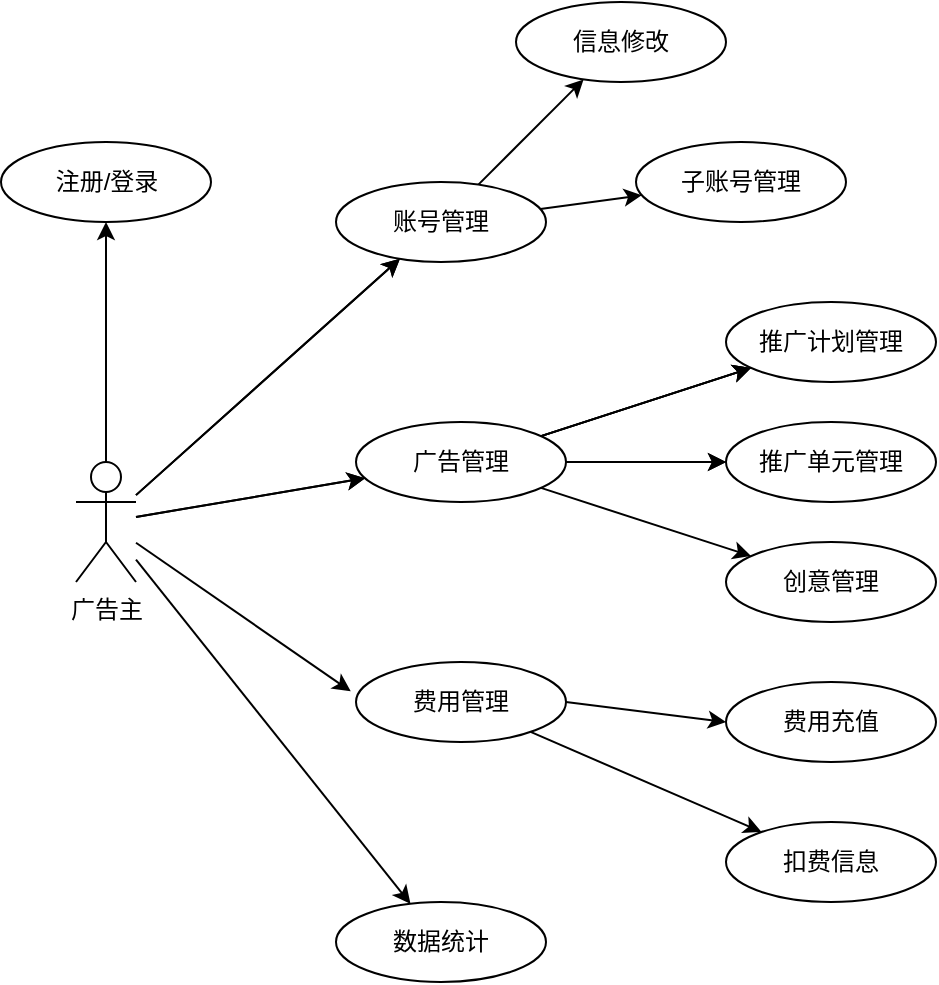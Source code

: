 <mxfile version="16.0.3" type="github">
  <diagram id="FJhuC2eFgf-oeFn7AO8q" name="第 1 页">
    <mxGraphModel dx="981" dy="1682" grid="1" gridSize="10" guides="1" tooltips="1" connect="1" arrows="1" fold="1" page="1" pageScale="1" pageWidth="827" pageHeight="1169" math="0" shadow="0">
      <root>
        <mxCell id="0" />
        <mxCell id="1" parent="0" />
        <mxCell id="cUa09dOFFUTp6RKTz9aB-4" value="" style="rounded=0;orthogonalLoop=1;jettySize=auto;html=1;" parent="1" source="cUa09dOFFUTp6RKTz9aB-1" target="cUa09dOFFUTp6RKTz9aB-3" edge="1">
          <mxGeometry relative="1" as="geometry" />
        </mxCell>
        <mxCell id="cUa09dOFFUTp6RKTz9aB-6" value="" style="edgeStyle=none;rounded=0;orthogonalLoop=1;jettySize=auto;html=1;" parent="1" source="cUa09dOFFUTp6RKTz9aB-1" target="cUa09dOFFUTp6RKTz9aB-3" edge="1">
          <mxGeometry relative="1" as="geometry" />
        </mxCell>
        <mxCell id="cUa09dOFFUTp6RKTz9aB-8" value="" style="edgeStyle=none;rounded=0;orthogonalLoop=1;jettySize=auto;html=1;" parent="1" source="cUa09dOFFUTp6RKTz9aB-1" target="cUa09dOFFUTp6RKTz9aB-7" edge="1">
          <mxGeometry relative="1" as="geometry" />
        </mxCell>
        <mxCell id="zcABNqmIeKitV1Lr5QLJ-26" value="" style="edgeStyle=none;rounded=0;orthogonalLoop=1;jettySize=auto;html=1;" edge="1" parent="1" source="cUa09dOFFUTp6RKTz9aB-1" target="cUa09dOFFUTp6RKTz9aB-7">
          <mxGeometry relative="1" as="geometry" />
        </mxCell>
        <mxCell id="cUa09dOFFUTp6RKTz9aB-1" value="广告主" style="shape=umlActor;verticalLabelPosition=bottom;verticalAlign=top;html=1;" parent="1" vertex="1">
          <mxGeometry x="50" y="190" width="30" height="60" as="geometry" />
        </mxCell>
        <mxCell id="zcABNqmIeKitV1Lr5QLJ-4" value="" style="edgeStyle=none;rounded=0;orthogonalLoop=1;jettySize=auto;html=1;" edge="1" parent="1" source="cUa09dOFFUTp6RKTz9aB-3" target="zcABNqmIeKitV1Lr5QLJ-3">
          <mxGeometry relative="1" as="geometry" />
        </mxCell>
        <mxCell id="zcABNqmIeKitV1Lr5QLJ-6" value="" style="edgeStyle=none;rounded=0;orthogonalLoop=1;jettySize=auto;html=1;" edge="1" parent="1" source="cUa09dOFFUTp6RKTz9aB-3" target="zcABNqmIeKitV1Lr5QLJ-5">
          <mxGeometry relative="1" as="geometry" />
        </mxCell>
        <mxCell id="cUa09dOFFUTp6RKTz9aB-3" value="&lt;span&gt;账号管理&lt;/span&gt;" style="ellipse;whiteSpace=wrap;html=1;verticalAlign=middle;labelPosition=center;verticalLabelPosition=middle;align=center;container=0;" parent="1" vertex="1">
          <mxGeometry x="180" y="50" width="105" height="40" as="geometry" />
        </mxCell>
        <mxCell id="zcABNqmIeKitV1Lr5QLJ-11" value="" style="edgeStyle=none;rounded=0;orthogonalLoop=1;jettySize=auto;html=1;" edge="1" parent="1" source="cUa09dOFFUTp6RKTz9aB-7" target="zcABNqmIeKitV1Lr5QLJ-10">
          <mxGeometry relative="1" as="geometry" />
        </mxCell>
        <mxCell id="zcABNqmIeKitV1Lr5QLJ-12" value="" style="edgeStyle=none;rounded=0;orthogonalLoop=1;jettySize=auto;html=1;" edge="1" parent="1" source="cUa09dOFFUTp6RKTz9aB-7" target="zcABNqmIeKitV1Lr5QLJ-10">
          <mxGeometry relative="1" as="geometry" />
        </mxCell>
        <mxCell id="zcABNqmIeKitV1Lr5QLJ-13" value="" style="edgeStyle=none;rounded=0;orthogonalLoop=1;jettySize=auto;html=1;" edge="1" parent="1" source="cUa09dOFFUTp6RKTz9aB-7" target="zcABNqmIeKitV1Lr5QLJ-10">
          <mxGeometry relative="1" as="geometry" />
        </mxCell>
        <mxCell id="zcABNqmIeKitV1Lr5QLJ-15" value="" style="edgeStyle=none;rounded=0;orthogonalLoop=1;jettySize=auto;html=1;" edge="1" parent="1" source="cUa09dOFFUTp6RKTz9aB-7" target="zcABNqmIeKitV1Lr5QLJ-14">
          <mxGeometry relative="1" as="geometry" />
        </mxCell>
        <mxCell id="zcABNqmIeKitV1Lr5QLJ-16" value="" style="edgeStyle=none;rounded=0;orthogonalLoop=1;jettySize=auto;html=1;" edge="1" parent="1" source="cUa09dOFFUTp6RKTz9aB-7" target="zcABNqmIeKitV1Lr5QLJ-14">
          <mxGeometry relative="1" as="geometry" />
        </mxCell>
        <mxCell id="zcABNqmIeKitV1Lr5QLJ-18" value="" style="edgeStyle=none;rounded=0;orthogonalLoop=1;jettySize=auto;html=1;" edge="1" parent="1" source="cUa09dOFFUTp6RKTz9aB-7" target="zcABNqmIeKitV1Lr5QLJ-17">
          <mxGeometry relative="1" as="geometry" />
        </mxCell>
        <mxCell id="cUa09dOFFUTp6RKTz9aB-7" value="广告管理" style="ellipse;whiteSpace=wrap;html=1;verticalAlign=middle;" parent="1" vertex="1">
          <mxGeometry x="190" y="170" width="105" height="40" as="geometry" />
        </mxCell>
        <mxCell id="zcABNqmIeKitV1Lr5QLJ-37" style="edgeStyle=none;rounded=0;orthogonalLoop=1;jettySize=auto;html=1;exitX=1;exitY=0.5;exitDx=0;exitDy=0;entryX=0;entryY=0.5;entryDx=0;entryDy=0;" edge="1" parent="1" source="cUa09dOFFUTp6RKTz9aB-9" target="zcABNqmIeKitV1Lr5QLJ-35">
          <mxGeometry relative="1" as="geometry" />
        </mxCell>
        <mxCell id="zcABNqmIeKitV1Lr5QLJ-38" style="edgeStyle=none;rounded=0;orthogonalLoop=1;jettySize=auto;html=1;" edge="1" parent="1" source="cUa09dOFFUTp6RKTz9aB-9" target="zcABNqmIeKitV1Lr5QLJ-36">
          <mxGeometry relative="1" as="geometry" />
        </mxCell>
        <mxCell id="cUa09dOFFUTp6RKTz9aB-9" value="费用管理" style="ellipse;whiteSpace=wrap;html=1;verticalAlign=middle;" parent="1" vertex="1">
          <mxGeometry x="190" y="290" width="105" height="40" as="geometry" />
        </mxCell>
        <mxCell id="cUa09dOFFUTp6RKTz9aB-10" value="" style="endArrow=classic;html=1;rounded=0;entryX=-0.025;entryY=0.367;entryDx=0;entryDy=0;entryPerimeter=0;" parent="1" source="cUa09dOFFUTp6RKTz9aB-1" target="cUa09dOFFUTp6RKTz9aB-9" edge="1">
          <mxGeometry width="50" height="50" relative="1" as="geometry">
            <mxPoint x="130" y="180" as="sourcePoint" />
            <mxPoint x="100" y="250" as="targetPoint" />
          </mxGeometry>
        </mxCell>
        <mxCell id="cUa09dOFFUTp6RKTz9aB-11" value="数据统计" style="ellipse;whiteSpace=wrap;html=1;verticalAlign=middle;" parent="1" vertex="1">
          <mxGeometry x="180" y="410" width="105" height="40" as="geometry" />
        </mxCell>
        <mxCell id="cUa09dOFFUTp6RKTz9aB-12" value="" style="endArrow=classic;html=1;rounded=0;" parent="1" source="cUa09dOFFUTp6RKTz9aB-1" target="cUa09dOFFUTp6RKTz9aB-11" edge="1">
          <mxGeometry width="50" height="50" relative="1" as="geometry">
            <mxPoint x="93" y="280.003" as="sourcePoint" />
            <mxPoint x="190" y="368.36" as="targetPoint" />
          </mxGeometry>
        </mxCell>
        <mxCell id="zcABNqmIeKitV1Lr5QLJ-3" value="信息修改" style="ellipse;whiteSpace=wrap;html=1;verticalAlign=middle;labelPosition=center;verticalLabelPosition=middle;align=center;" vertex="1" parent="1">
          <mxGeometry x="270" y="-40" width="105" height="40" as="geometry" />
        </mxCell>
        <mxCell id="zcABNqmIeKitV1Lr5QLJ-5" value="子账号管理" style="ellipse;whiteSpace=wrap;html=1;verticalAlign=middle;labelPosition=center;verticalLabelPosition=middle;align=center;" vertex="1" parent="1">
          <mxGeometry x="330" y="30" width="105" height="40" as="geometry" />
        </mxCell>
        <mxCell id="zcABNqmIeKitV1Lr5QLJ-9" value="" style="endArrow=classic;html=1;rounded=0;entryX=0.5;entryY=1;entryDx=0;entryDy=0;" edge="1" parent="1" source="cUa09dOFFUTp6RKTz9aB-1" target="zcABNqmIeKitV1Lr5QLJ-31">
          <mxGeometry width="50" height="50" relative="1" as="geometry">
            <mxPoint x="40" y="260" as="sourcePoint" />
            <mxPoint x="65" y="80" as="targetPoint" />
          </mxGeometry>
        </mxCell>
        <mxCell id="zcABNqmIeKitV1Lr5QLJ-10" value="推广计划管理" style="ellipse;whiteSpace=wrap;html=1;verticalAlign=middle;" vertex="1" parent="1">
          <mxGeometry x="375" y="110" width="105" height="40" as="geometry" />
        </mxCell>
        <mxCell id="zcABNqmIeKitV1Lr5QLJ-14" value="推广单元管理" style="ellipse;whiteSpace=wrap;html=1;verticalAlign=middle;" vertex="1" parent="1">
          <mxGeometry x="375" y="170" width="105" height="40" as="geometry" />
        </mxCell>
        <mxCell id="zcABNqmIeKitV1Lr5QLJ-17" value="创意管理" style="ellipse;whiteSpace=wrap;html=1;verticalAlign=middle;" vertex="1" parent="1">
          <mxGeometry x="375" y="230" width="105" height="40" as="geometry" />
        </mxCell>
        <mxCell id="zcABNqmIeKitV1Lr5QLJ-31" value="&lt;span&gt;注册/登录&lt;/span&gt;" style="ellipse;whiteSpace=wrap;html=1;verticalAlign=middle;labelPosition=center;verticalLabelPosition=middle;align=center;" vertex="1" parent="1">
          <mxGeometry x="12.5" y="30" width="105" height="40" as="geometry" />
        </mxCell>
        <mxCell id="zcABNqmIeKitV1Lr5QLJ-35" value="费用充值" style="ellipse;whiteSpace=wrap;html=1;verticalAlign=middle;labelPosition=center;verticalLabelPosition=middle;align=center;" vertex="1" parent="1">
          <mxGeometry x="375" y="300" width="105" height="40" as="geometry" />
        </mxCell>
        <mxCell id="zcABNqmIeKitV1Lr5QLJ-36" value="扣费信息" style="ellipse;whiteSpace=wrap;html=1;verticalAlign=middle;labelPosition=center;verticalLabelPosition=middle;align=center;" vertex="1" parent="1">
          <mxGeometry x="375" y="370" width="105" height="40" as="geometry" />
        </mxCell>
      </root>
    </mxGraphModel>
  </diagram>
</mxfile>
